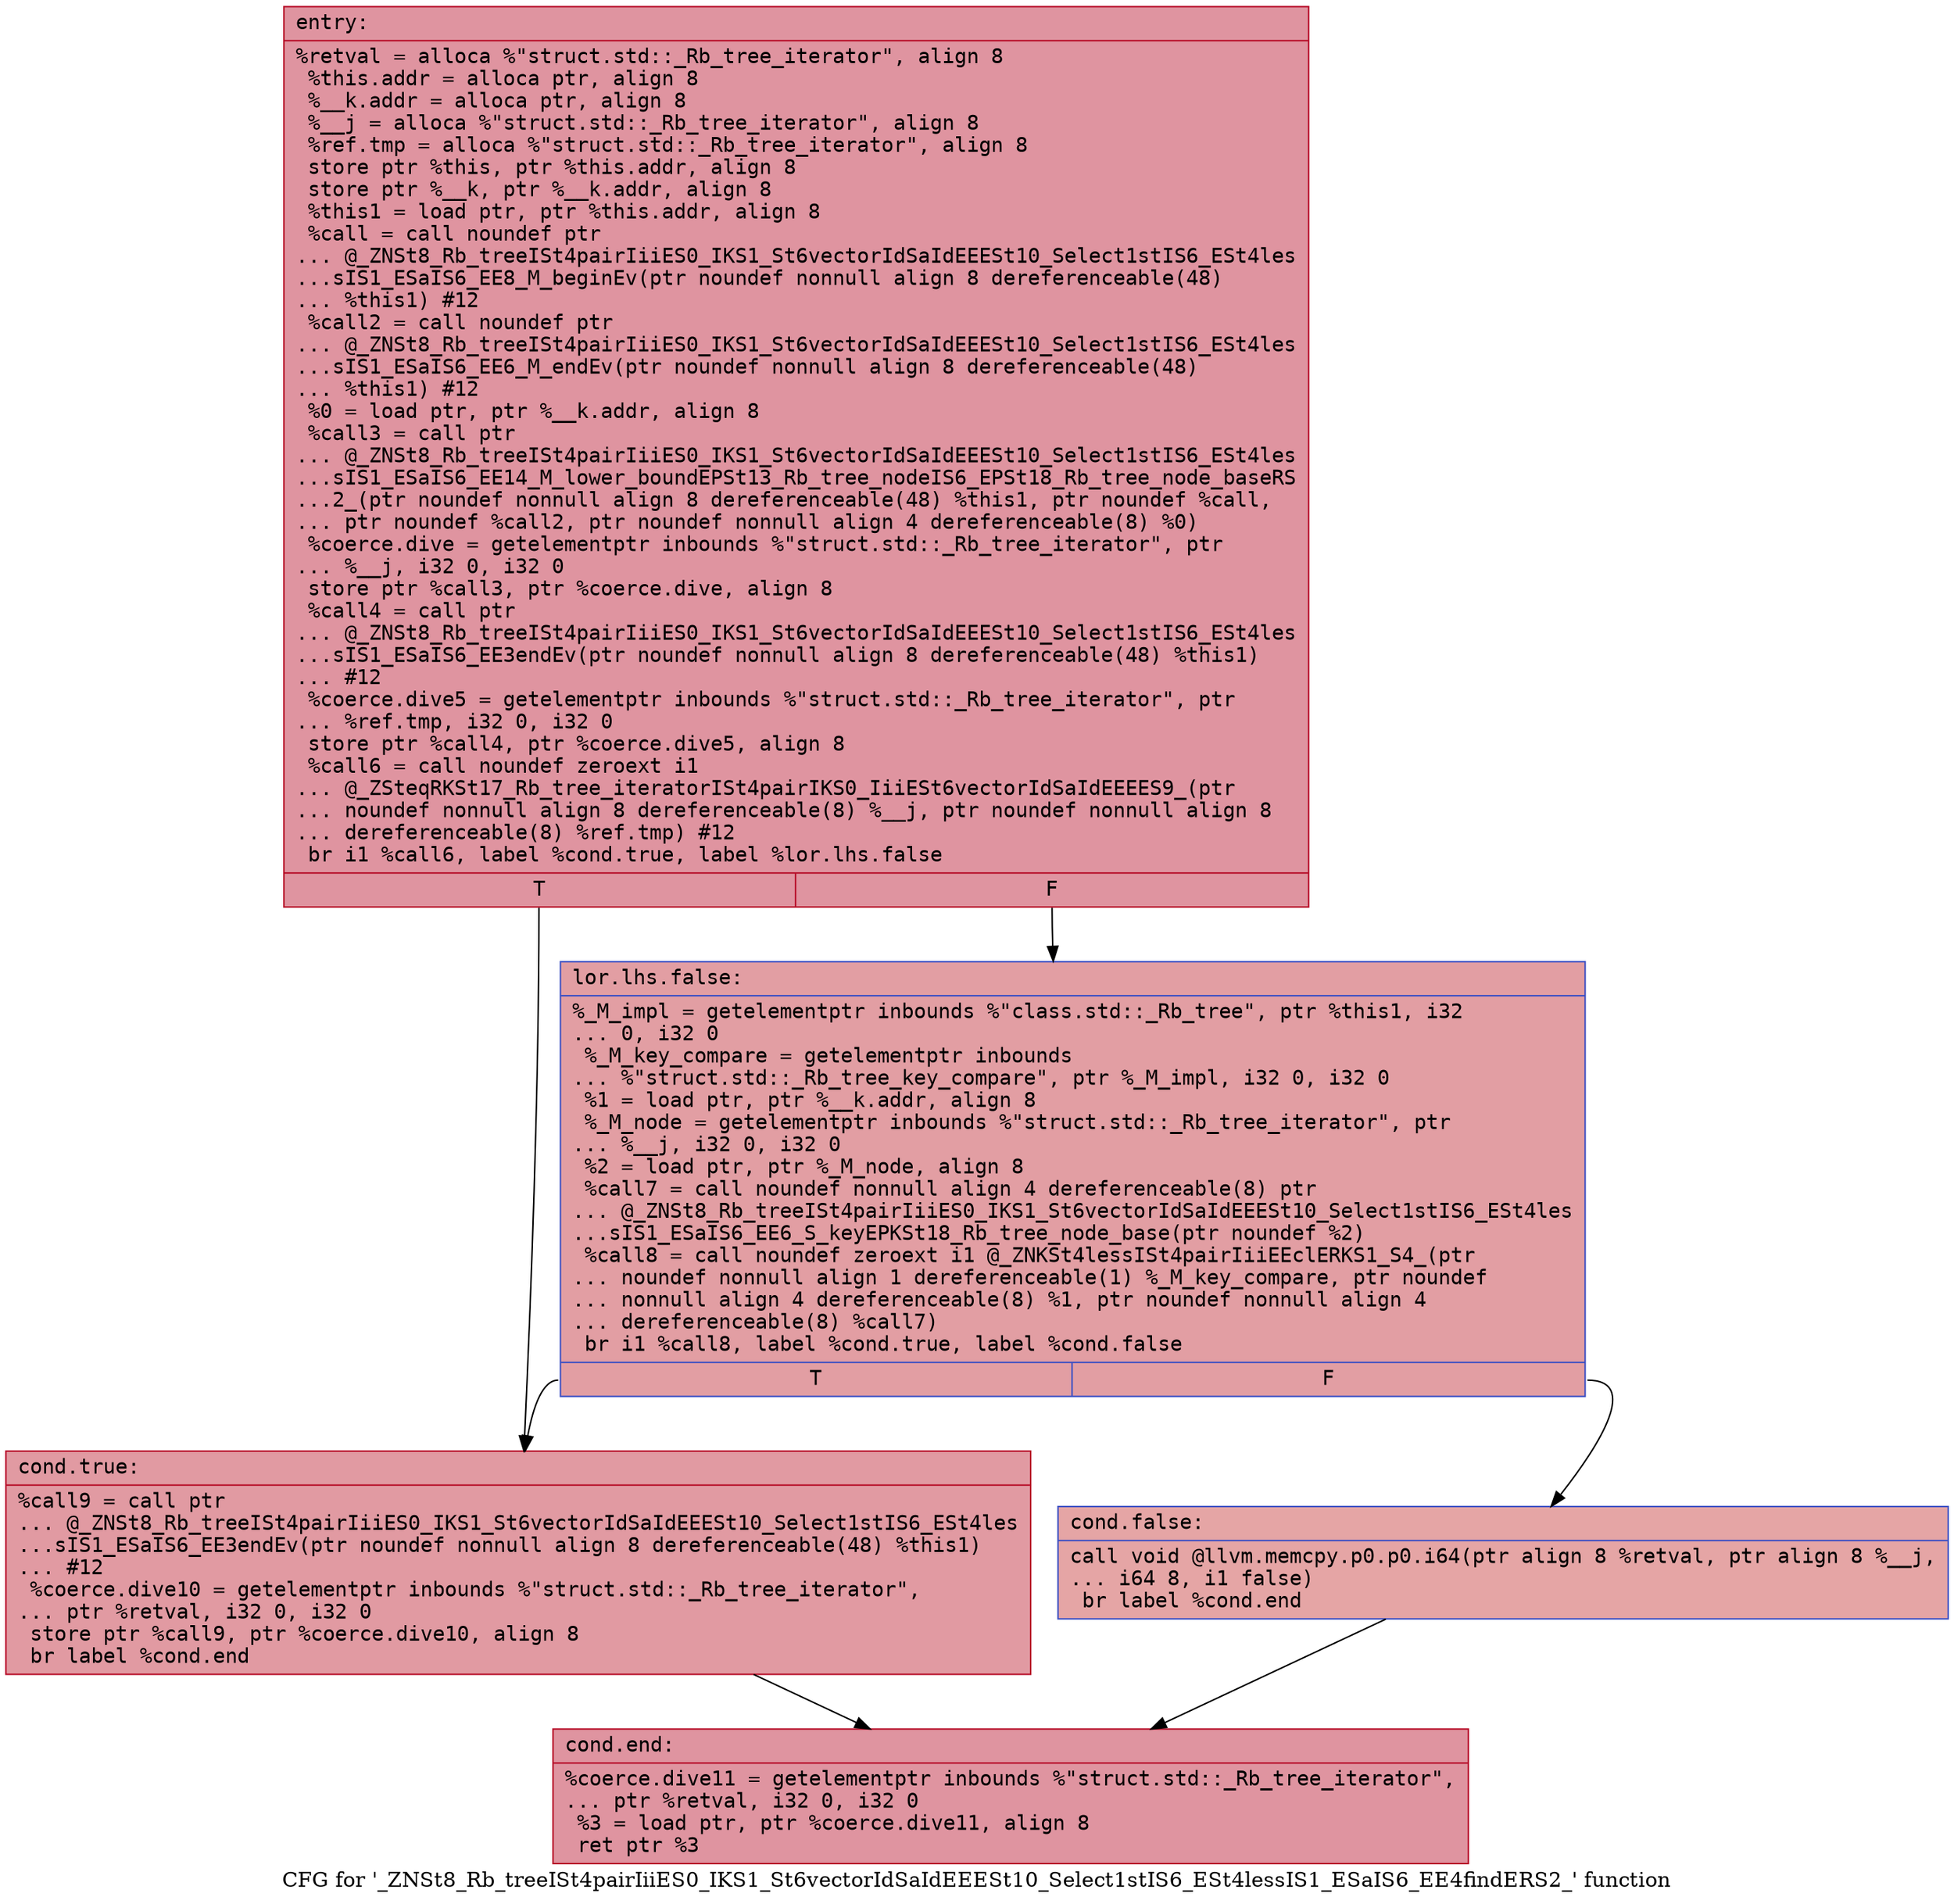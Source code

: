 digraph "CFG for '_ZNSt8_Rb_treeISt4pairIiiES0_IKS1_St6vectorIdSaIdEEESt10_Select1stIS6_ESt4lessIS1_ESaIS6_EE4findERS2_' function" {
	label="CFG for '_ZNSt8_Rb_treeISt4pairIiiES0_IKS1_St6vectorIdSaIdEEESt10_Select1stIS6_ESt4lessIS1_ESaIS6_EE4findERS2_' function";

	Node0x55e722dc1070 [shape=record,color="#b70d28ff", style=filled, fillcolor="#b70d2870" fontname="Courier",label="{entry:\l|  %retval = alloca %\"struct.std::_Rb_tree_iterator\", align 8\l  %this.addr = alloca ptr, align 8\l  %__k.addr = alloca ptr, align 8\l  %__j = alloca %\"struct.std::_Rb_tree_iterator\", align 8\l  %ref.tmp = alloca %\"struct.std::_Rb_tree_iterator\", align 8\l  store ptr %this, ptr %this.addr, align 8\l  store ptr %__k, ptr %__k.addr, align 8\l  %this1 = load ptr, ptr %this.addr, align 8\l  %call = call noundef ptr\l... @_ZNSt8_Rb_treeISt4pairIiiES0_IKS1_St6vectorIdSaIdEEESt10_Select1stIS6_ESt4les\l...sIS1_ESaIS6_EE8_M_beginEv(ptr noundef nonnull align 8 dereferenceable(48)\l... %this1) #12\l  %call2 = call noundef ptr\l... @_ZNSt8_Rb_treeISt4pairIiiES0_IKS1_St6vectorIdSaIdEEESt10_Select1stIS6_ESt4les\l...sIS1_ESaIS6_EE6_M_endEv(ptr noundef nonnull align 8 dereferenceable(48)\l... %this1) #12\l  %0 = load ptr, ptr %__k.addr, align 8\l  %call3 = call ptr\l... @_ZNSt8_Rb_treeISt4pairIiiES0_IKS1_St6vectorIdSaIdEEESt10_Select1stIS6_ESt4les\l...sIS1_ESaIS6_EE14_M_lower_boundEPSt13_Rb_tree_nodeIS6_EPSt18_Rb_tree_node_baseRS\l...2_(ptr noundef nonnull align 8 dereferenceable(48) %this1, ptr noundef %call,\l... ptr noundef %call2, ptr noundef nonnull align 4 dereferenceable(8) %0)\l  %coerce.dive = getelementptr inbounds %\"struct.std::_Rb_tree_iterator\", ptr\l... %__j, i32 0, i32 0\l  store ptr %call3, ptr %coerce.dive, align 8\l  %call4 = call ptr\l... @_ZNSt8_Rb_treeISt4pairIiiES0_IKS1_St6vectorIdSaIdEEESt10_Select1stIS6_ESt4les\l...sIS1_ESaIS6_EE3endEv(ptr noundef nonnull align 8 dereferenceable(48) %this1)\l... #12\l  %coerce.dive5 = getelementptr inbounds %\"struct.std::_Rb_tree_iterator\", ptr\l... %ref.tmp, i32 0, i32 0\l  store ptr %call4, ptr %coerce.dive5, align 8\l  %call6 = call noundef zeroext i1\l... @_ZSteqRKSt17_Rb_tree_iteratorISt4pairIKS0_IiiESt6vectorIdSaIdEEEES9_(ptr\l... noundef nonnull align 8 dereferenceable(8) %__j, ptr noundef nonnull align 8\l... dereferenceable(8) %ref.tmp) #12\l  br i1 %call6, label %cond.true, label %lor.lhs.false\l|{<s0>T|<s1>F}}"];
	Node0x55e722dc1070:s0 -> Node0x55e722dc2410[tooltip="entry -> cond.true\nProbability 50.00%" ];
	Node0x55e722dc1070:s1 -> Node0x55e722dc2600[tooltip="entry -> lor.lhs.false\nProbability 50.00%" ];
	Node0x55e722dc2600 [shape=record,color="#3d50c3ff", style=filled, fillcolor="#be242e70" fontname="Courier",label="{lor.lhs.false:\l|  %_M_impl = getelementptr inbounds %\"class.std::_Rb_tree\", ptr %this1, i32\l... 0, i32 0\l  %_M_key_compare = getelementptr inbounds\l... %\"struct.std::_Rb_tree_key_compare\", ptr %_M_impl, i32 0, i32 0\l  %1 = load ptr, ptr %__k.addr, align 8\l  %_M_node = getelementptr inbounds %\"struct.std::_Rb_tree_iterator\", ptr\l... %__j, i32 0, i32 0\l  %2 = load ptr, ptr %_M_node, align 8\l  %call7 = call noundef nonnull align 4 dereferenceable(8) ptr\l... @_ZNSt8_Rb_treeISt4pairIiiES0_IKS1_St6vectorIdSaIdEEESt10_Select1stIS6_ESt4les\l...sIS1_ESaIS6_EE6_S_keyEPKSt18_Rb_tree_node_base(ptr noundef %2)\l  %call8 = call noundef zeroext i1 @_ZNKSt4lessISt4pairIiiEEclERKS1_S4_(ptr\l... noundef nonnull align 1 dereferenceable(1) %_M_key_compare, ptr noundef\l... nonnull align 4 dereferenceable(8) %1, ptr noundef nonnull align 4\l... dereferenceable(8) %call7)\l  br i1 %call8, label %cond.true, label %cond.false\l|{<s0>T|<s1>F}}"];
	Node0x55e722dc2600:s0 -> Node0x55e722dc2410[tooltip="lor.lhs.false -> cond.true\nProbability 50.00%" ];
	Node0x55e722dc2600:s1 -> Node0x55e722dc2d30[tooltip="lor.lhs.false -> cond.false\nProbability 50.00%" ];
	Node0x55e722dc2410 [shape=record,color="#b70d28ff", style=filled, fillcolor="#bb1b2c70" fontname="Courier",label="{cond.true:\l|  %call9 = call ptr\l... @_ZNSt8_Rb_treeISt4pairIiiES0_IKS1_St6vectorIdSaIdEEESt10_Select1stIS6_ESt4les\l...sIS1_ESaIS6_EE3endEv(ptr noundef nonnull align 8 dereferenceable(48) %this1)\l... #12\l  %coerce.dive10 = getelementptr inbounds %\"struct.std::_Rb_tree_iterator\",\l... ptr %retval, i32 0, i32 0\l  store ptr %call9, ptr %coerce.dive10, align 8\l  br label %cond.end\l}"];
	Node0x55e722dc2410 -> Node0x55e722dc3260[tooltip="cond.true -> cond.end\nProbability 100.00%" ];
	Node0x55e722dc2d30 [shape=record,color="#3d50c3ff", style=filled, fillcolor="#c5333470" fontname="Courier",label="{cond.false:\l|  call void @llvm.memcpy.p0.p0.i64(ptr align 8 %retval, ptr align 8 %__j,\l... i64 8, i1 false)\l  br label %cond.end\l}"];
	Node0x55e722dc2d30 -> Node0x55e722dc3260[tooltip="cond.false -> cond.end\nProbability 100.00%" ];
	Node0x55e722dc3260 [shape=record,color="#b70d28ff", style=filled, fillcolor="#b70d2870" fontname="Courier",label="{cond.end:\l|  %coerce.dive11 = getelementptr inbounds %\"struct.std::_Rb_tree_iterator\",\l... ptr %retval, i32 0, i32 0\l  %3 = load ptr, ptr %coerce.dive11, align 8\l  ret ptr %3\l}"];
}
